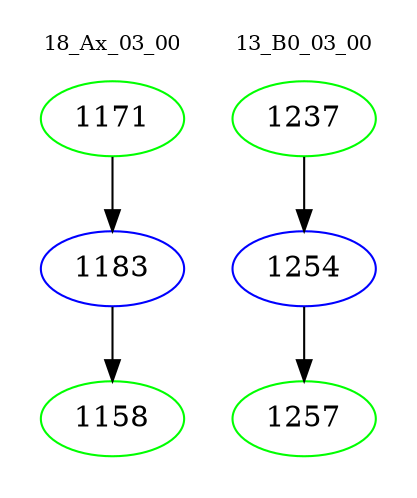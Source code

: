 digraph{
subgraph cluster_0 {
color = white
label = "18_Ax_03_00";
fontsize=10;
T0_1171 [label="1171", color="green"]
T0_1171 -> T0_1183 [color="black"]
T0_1183 [label="1183", color="blue"]
T0_1183 -> T0_1158 [color="black"]
T0_1158 [label="1158", color="green"]
}
subgraph cluster_1 {
color = white
label = "13_B0_03_00";
fontsize=10;
T1_1237 [label="1237", color="green"]
T1_1237 -> T1_1254 [color="black"]
T1_1254 [label="1254", color="blue"]
T1_1254 -> T1_1257 [color="black"]
T1_1257 [label="1257", color="green"]
}
}
